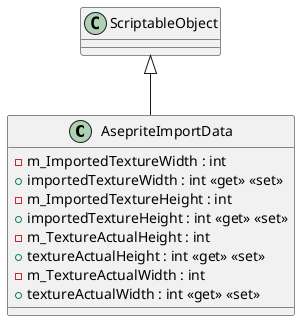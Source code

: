 @startuml
class AsepriteImportData {
    - m_ImportedTextureWidth : int
    + importedTextureWidth : int <<get>> <<set>>
    - m_ImportedTextureHeight : int
    + importedTextureHeight : int <<get>> <<set>>
    - m_TextureActualHeight : int
    + textureActualHeight : int <<get>> <<set>>
    - m_TextureActualWidth : int
    + textureActualWidth : int <<get>> <<set>>
}
ScriptableObject <|-- AsepriteImportData
@enduml
